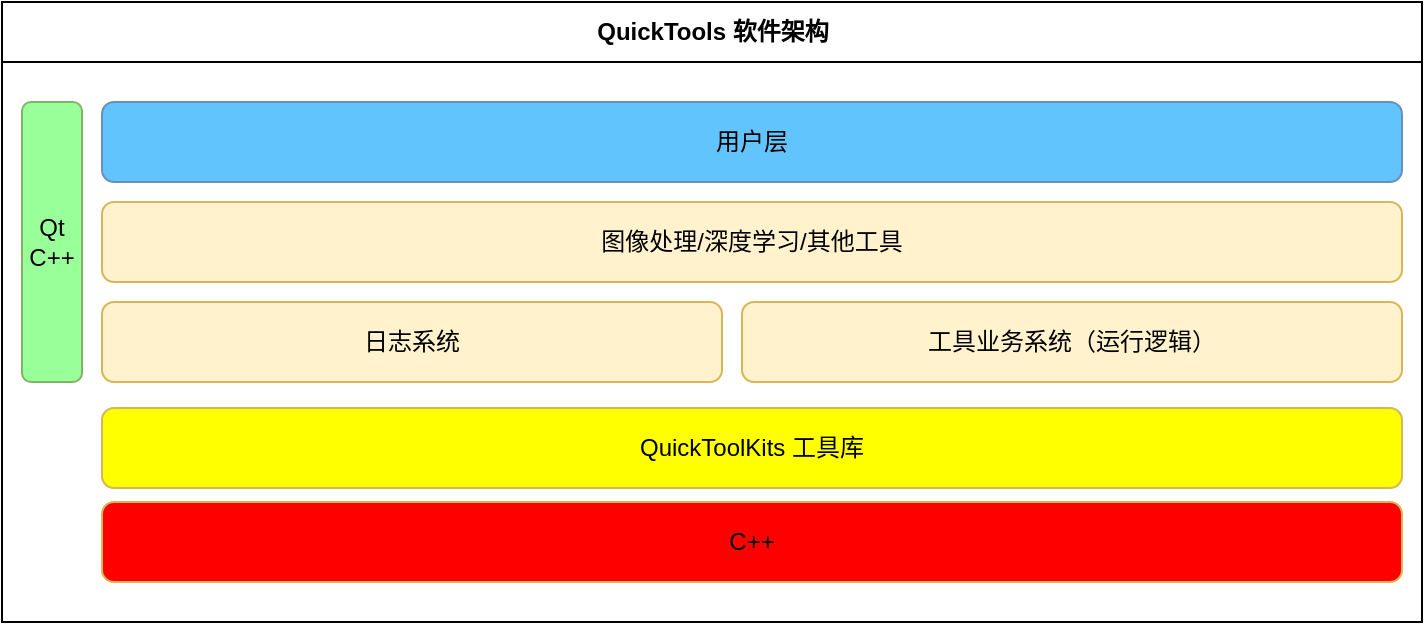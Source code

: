 <mxfile version="24.0.4" type="device">
  <diagram id="prtHgNgQTEPvFCAcTncT" name="Page-1">
    <mxGraphModel dx="2440" dy="1407" grid="1" gridSize="10" guides="1" tooltips="1" connect="1" arrows="1" fold="1" page="1" pageScale="1" pageWidth="1169" pageHeight="827" math="0" shadow="0">
      <root>
        <mxCell id="0" />
        <mxCell id="1" parent="0" />
        <mxCell id="dNxyNK7c78bLwvsdeMH5-11" value="QuickTools 软件架构" style="swimlane;html=1;startSize=30;horizontal=1;containerType=tree;glass=0;" parent="1" vertex="1">
          <mxGeometry x="230" y="259" width="710" height="310" as="geometry">
            <mxRectangle x="240" y="200" width="140" height="30" as="alternateBounds" />
          </mxGeometry>
        </mxCell>
        <mxCell id="BtBNi192V-e6z5Mow_dS-1" value="用户层" style="rounded=1;whiteSpace=wrap;html=1;fillColor=#62C4FC;strokeColor=#6c8ebf;" vertex="1" parent="dNxyNK7c78bLwvsdeMH5-11">
          <mxGeometry x="50" y="50" width="650" height="40" as="geometry" />
        </mxCell>
        <mxCell id="BtBNi192V-e6z5Mow_dS-2" value="图像处理/深度学习/其他工具" style="rounded=1;whiteSpace=wrap;html=1;fillColor=#fff2cc;strokeColor=#d6b656;" vertex="1" parent="dNxyNK7c78bLwvsdeMH5-11">
          <mxGeometry x="50" y="100" width="650" height="40" as="geometry" />
        </mxCell>
        <mxCell id="BtBNi192V-e6z5Mow_dS-3" value="Qt C++" style="rounded=1;whiteSpace=wrap;html=1;direction=south;fillColor=#99FF99;strokeColor=#82b366;" vertex="1" parent="dNxyNK7c78bLwvsdeMH5-11">
          <mxGeometry x="10" y="50" width="30" height="140" as="geometry" />
        </mxCell>
        <mxCell id="BtBNi192V-e6z5Mow_dS-4" value="QuickToolKits 工具库" style="rounded=1;whiteSpace=wrap;html=1;fillColor=#FFFF00;strokeColor=#d6b656;" vertex="1" parent="dNxyNK7c78bLwvsdeMH5-11">
          <mxGeometry x="50" y="203" width="650" height="40" as="geometry" />
        </mxCell>
        <mxCell id="BtBNi192V-e6z5Mow_dS-6" value="C++" style="rounded=1;whiteSpace=wrap;html=1;fillColor=#FF0000;strokeColor=#d6b656;" vertex="1" parent="dNxyNK7c78bLwvsdeMH5-11">
          <mxGeometry x="50" y="250" width="650" height="40" as="geometry" />
        </mxCell>
        <mxCell id="BtBNi192V-e6z5Mow_dS-8" value="日志系统" style="rounded=1;whiteSpace=wrap;html=1;fillColor=#fff2cc;strokeColor=#d6b656;" vertex="1" parent="dNxyNK7c78bLwvsdeMH5-11">
          <mxGeometry x="50" y="150" width="310" height="40" as="geometry" />
        </mxCell>
        <mxCell id="BtBNi192V-e6z5Mow_dS-7" value="工具业务系统（运行逻辑）" style="rounded=1;whiteSpace=wrap;html=1;fillColor=#fff2cc;strokeColor=#d6b656;" vertex="1" parent="dNxyNK7c78bLwvsdeMH5-11">
          <mxGeometry x="370" y="150" width="330" height="40" as="geometry" />
        </mxCell>
      </root>
    </mxGraphModel>
  </diagram>
</mxfile>
